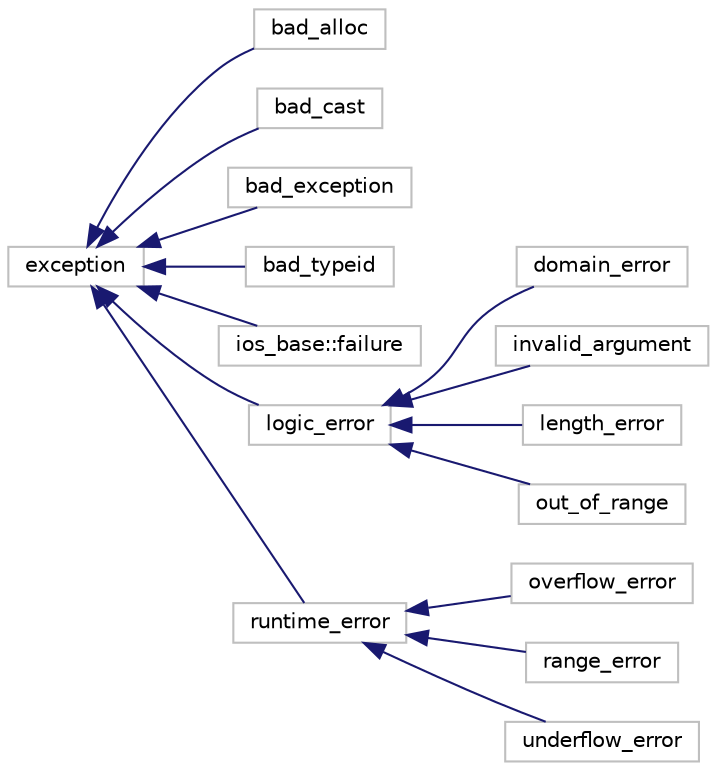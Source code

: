 digraph "Graphical Class Hierarchy"
{
 // INTERACTIVE_SVG=YES
  bgcolor="transparent";
  edge [fontname="Helvetica",fontsize="10",labelfontname="Helvetica",labelfontsize="10"];
  node [fontname="Helvetica",fontsize="10",shape=record];
  rankdir="LR";
  Node1 [label="exception",height=0.2,width=0.4,color="grey75",tooltip="STL class. "];
  Node1 -> Node2 [dir="back",color="midnightblue",fontsize="10",style="solid",fontname="Helvetica"];
  Node2 [label="bad_alloc",height=0.2,width=0.4,color="grey75",tooltip="STL class. "];
  Node1 -> Node3 [dir="back",color="midnightblue",fontsize="10",style="solid",fontname="Helvetica"];
  Node3 [label="bad_cast",height=0.2,width=0.4,color="grey75",tooltip="STL class. "];
  Node1 -> Node4 [dir="back",color="midnightblue",fontsize="10",style="solid",fontname="Helvetica"];
  Node4 [label="bad_exception",height=0.2,width=0.4,color="grey75",tooltip="STL class. "];
  Node1 -> Node5 [dir="back",color="midnightblue",fontsize="10",style="solid",fontname="Helvetica"];
  Node5 [label="bad_typeid",height=0.2,width=0.4,color="grey75",tooltip="STL class. "];
  Node1 -> Node6 [dir="back",color="midnightblue",fontsize="10",style="solid",fontname="Helvetica"];
  Node6 [label="ios_base::failure",height=0.2,width=0.4,color="grey75",tooltip="STL class. "];
  Node1 -> Node7 [dir="back",color="midnightblue",fontsize="10",style="solid",fontname="Helvetica"];
  Node7 [label="logic_error",height=0.2,width=0.4,color="grey75",tooltip="STL class. "];
  Node7 -> Node8 [dir="back",color="midnightblue",fontsize="10",style="solid",fontname="Helvetica"];
  Node8 [label="domain_error",height=0.2,width=0.4,color="grey75",tooltip="STL class. "];
  Node7 -> Node9 [dir="back",color="midnightblue",fontsize="10",style="solid",fontname="Helvetica"];
  Node9 [label="invalid_argument",height=0.2,width=0.4,color="grey75",tooltip="STL class. "];
  Node7 -> Node10 [dir="back",color="midnightblue",fontsize="10",style="solid",fontname="Helvetica"];
  Node10 [label="length_error",height=0.2,width=0.4,color="grey75",tooltip="STL class. "];
  Node7 -> Node11 [dir="back",color="midnightblue",fontsize="10",style="solid",fontname="Helvetica"];
  Node11 [label="out_of_range",height=0.2,width=0.4,color="grey75",tooltip="STL class. "];
  Node1 -> Node12 [dir="back",color="midnightblue",fontsize="10",style="solid",fontname="Helvetica"];
  Node12 [label="runtime_error",height=0.2,width=0.4,color="grey75",tooltip="STL class. "];
  Node12 -> Node13 [dir="back",color="midnightblue",fontsize="10",style="solid",fontname="Helvetica"];
  Node13 [label="overflow_error",height=0.2,width=0.4,color="grey75",tooltip="STL class. "];
  Node12 -> Node14 [dir="back",color="midnightblue",fontsize="10",style="solid",fontname="Helvetica"];
  Node14 [label="range_error",height=0.2,width=0.4,color="grey75",tooltip="STL class. "];
  Node12 -> Node15 [dir="back",color="midnightblue",fontsize="10",style="solid",fontname="Helvetica"];
  Node15 [label="underflow_error",height=0.2,width=0.4,color="grey75",tooltip="STL class. "];
}

